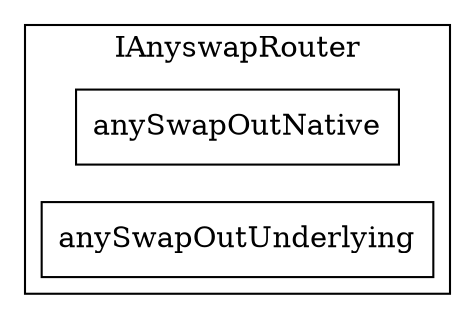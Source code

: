 strict digraph {
rankdir="LR"
node [shape=box]
subgraph cluster_22_IAnyswapRouter {
label = "IAnyswapRouter"
"22_anySwapOutNative" [label="anySwapOutNative"]
"22_anySwapOutUnderlying" [label="anySwapOutUnderlying"]
}subgraph cluster_solidity {
label = "[Solidity]"
}
}